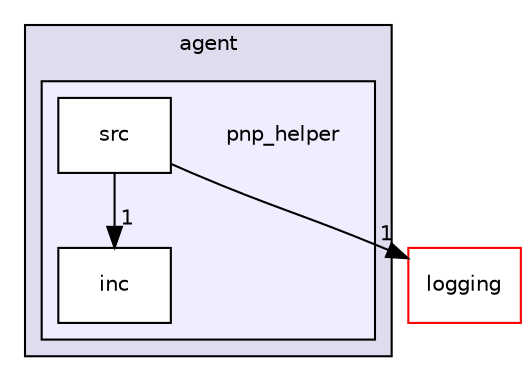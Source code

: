 digraph "src/agent/pnp_helper" {
  compound=true
  node [ fontsize="10", fontname="Helvetica"];
  edge [ labelfontsize="10", labelfontname="Helvetica"];
  subgraph clusterdir_7a595b6a07cd8b16c4e5e314d67cc75b {
    graph [ bgcolor="#ddddee", pencolor="black", label="agent" fontname="Helvetica", fontsize="10", URL="dir_7a595b6a07cd8b16c4e5e314d67cc75b.html"]
  subgraph clusterdir_885a5a7032c788277ffbb4b91a4ba16d {
    graph [ bgcolor="#eeeeff", pencolor="black", label="" URL="dir_885a5a7032c788277ffbb4b91a4ba16d.html"];
    dir_885a5a7032c788277ffbb4b91a4ba16d [shape=plaintext label="pnp_helper"];
    dir_d49e5f32f66cccd6ae1c6d04016fc52d [shape=box label="inc" color="black" fillcolor="white" style="filled" URL="dir_d49e5f32f66cccd6ae1c6d04016fc52d.html"];
    dir_4d319f54da9dc2f69bfced3a4ed9262e [shape=box label="src" color="black" fillcolor="white" style="filled" URL="dir_4d319f54da9dc2f69bfced3a4ed9262e.html"];
  }
  }
  dir_b3320b59a4aa4a7431bc8488b87009bf [shape=box label="logging" fillcolor="white" style="filled" color="red" URL="dir_b3320b59a4aa4a7431bc8488b87009bf.html"];
  dir_4d319f54da9dc2f69bfced3a4ed9262e->dir_d49e5f32f66cccd6ae1c6d04016fc52d [headlabel="1", labeldistance=1.5 headhref="dir_000031_000030.html"];
  dir_4d319f54da9dc2f69bfced3a4ed9262e->dir_b3320b59a4aa4a7431bc8488b87009bf [headlabel="1", labeldistance=1.5 headhref="dir_000031_000143.html"];
}
